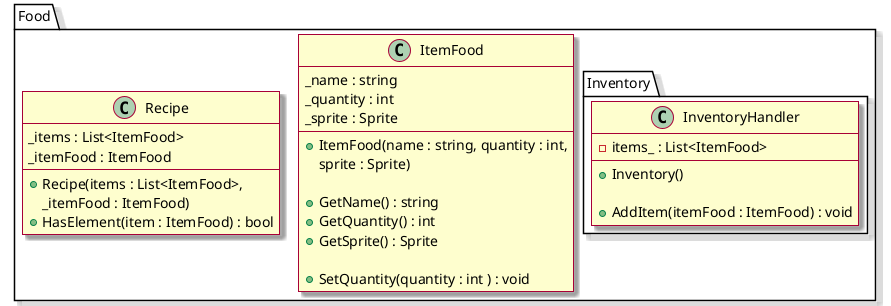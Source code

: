 @startuml
!pragma layout smetana
skin rose 

package Food {
    class ItemFood {
        _name : string
        _quantity : int
        _sprite : Sprite
        
        + ItemFood(name : string, quantity : int,
        sprite : Sprite)
        
        + GetName() : string
        + GetQuantity() : int 
        + GetSprite() : Sprite 
        
        + SetQuantity(quantity : int ) : void 
        
    }
    
    class Recipe {
    
        _items : List<ItemFood>
        _itemFood : ItemFood
        
        + Recipe(items : List<ItemFood>, 
        _itemFood : ItemFood) 
        
        + HasElement(item : ItemFood) : bool
    
    }

    package Inventory { 
    
        class InventoryHandler {
            - items_ : List<ItemFood>
            
            + Inventory() 
            
            + AddItem(itemFood : ItemFood) : void 
  
        
        }
        
        
    
    }

}




@enduml